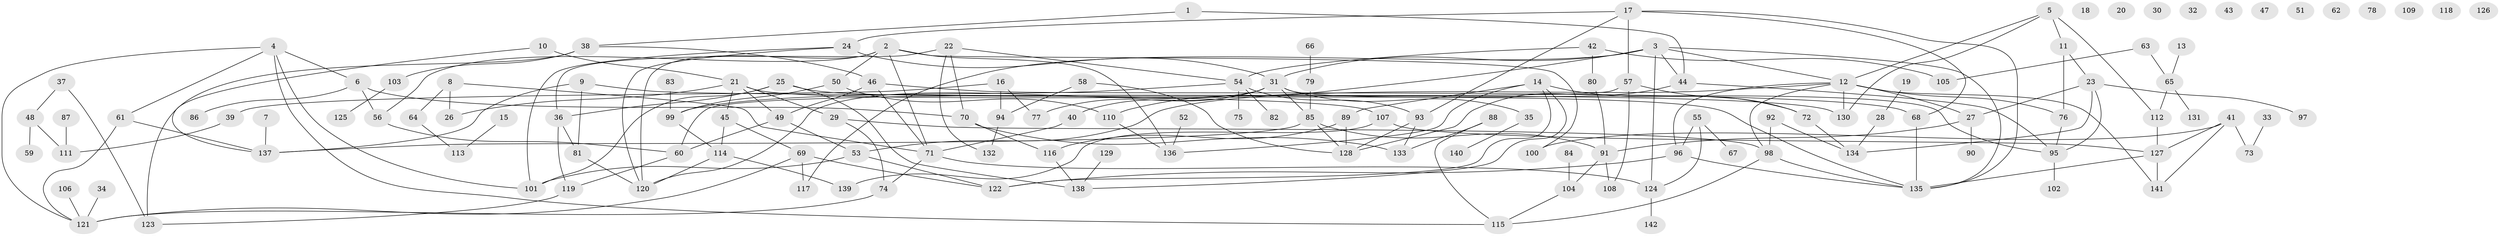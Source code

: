 // Generated by graph-tools (version 1.1) at 2025/33/03/09/25 02:33:47]
// undirected, 142 vertices, 201 edges
graph export_dot {
graph [start="1"]
  node [color=gray90,style=filled];
  1;
  2;
  3;
  4;
  5;
  6;
  7;
  8;
  9;
  10;
  11;
  12;
  13;
  14;
  15;
  16;
  17;
  18;
  19;
  20;
  21;
  22;
  23;
  24;
  25;
  26;
  27;
  28;
  29;
  30;
  31;
  32;
  33;
  34;
  35;
  36;
  37;
  38;
  39;
  40;
  41;
  42;
  43;
  44;
  45;
  46;
  47;
  48;
  49;
  50;
  51;
  52;
  53;
  54;
  55;
  56;
  57;
  58;
  59;
  60;
  61;
  62;
  63;
  64;
  65;
  66;
  67;
  68;
  69;
  70;
  71;
  72;
  73;
  74;
  75;
  76;
  77;
  78;
  79;
  80;
  81;
  82;
  83;
  84;
  85;
  86;
  87;
  88;
  89;
  90;
  91;
  92;
  93;
  94;
  95;
  96;
  97;
  98;
  99;
  100;
  101;
  102;
  103;
  104;
  105;
  106;
  107;
  108;
  109;
  110;
  111;
  112;
  113;
  114;
  115;
  116;
  117;
  118;
  119;
  120;
  121;
  122;
  123;
  124;
  125;
  126;
  127;
  128;
  129;
  130;
  131;
  132;
  133;
  134;
  135;
  136;
  137;
  138;
  139;
  140;
  141;
  142;
  1 -- 38;
  1 -- 44;
  2 -- 50;
  2 -- 56;
  2 -- 71;
  2 -- 100;
  2 -- 120;
  2 -- 136;
  3 -- 12;
  3 -- 31;
  3 -- 44;
  3 -- 110;
  3 -- 117;
  3 -- 124;
  3 -- 135;
  4 -- 6;
  4 -- 61;
  4 -- 101;
  4 -- 115;
  4 -- 121;
  5 -- 11;
  5 -- 12;
  5 -- 112;
  5 -- 130;
  6 -- 56;
  6 -- 70;
  6 -- 86;
  7 -- 137;
  8 -- 26;
  8 -- 64;
  8 -- 71;
  9 -- 81;
  9 -- 107;
  9 -- 137;
  10 -- 21;
  10 -- 137;
  11 -- 23;
  11 -- 76;
  12 -- 27;
  12 -- 53;
  12 -- 76;
  12 -- 96;
  12 -- 98;
  12 -- 130;
  12 -- 141;
  13 -- 65;
  14 -- 72;
  14 -- 89;
  14 -- 122;
  14 -- 136;
  14 -- 138;
  15 -- 113;
  16 -- 39;
  16 -- 77;
  16 -- 94;
  17 -- 24;
  17 -- 57;
  17 -- 68;
  17 -- 93;
  17 -- 135;
  19 -- 28;
  21 -- 26;
  21 -- 29;
  21 -- 45;
  21 -- 49;
  21 -- 135;
  22 -- 36;
  22 -- 54;
  22 -- 70;
  22 -- 132;
  23 -- 27;
  23 -- 95;
  23 -- 97;
  23 -- 134;
  24 -- 31;
  24 -- 101;
  24 -- 120;
  25 -- 36;
  25 -- 101;
  25 -- 130;
  25 -- 138;
  27 -- 90;
  27 -- 91;
  28 -- 134;
  29 -- 74;
  29 -- 98;
  31 -- 35;
  31 -- 40;
  31 -- 77;
  31 -- 85;
  31 -- 95;
  31 -- 120;
  33 -- 73;
  34 -- 121;
  35 -- 140;
  36 -- 81;
  36 -- 119;
  37 -- 48;
  37 -- 123;
  38 -- 46;
  38 -- 103;
  38 -- 123;
  39 -- 111;
  40 -- 71;
  41 -- 73;
  41 -- 100;
  41 -- 127;
  41 -- 141;
  42 -- 54;
  42 -- 80;
  42 -- 105;
  44 -- 95;
  44 -- 128;
  45 -- 69;
  45 -- 114;
  46 -- 49;
  46 -- 68;
  46 -- 71;
  48 -- 59;
  48 -- 111;
  49 -- 53;
  49 -- 60;
  50 -- 99;
  50 -- 110;
  52 -- 136;
  53 -- 101;
  53 -- 122;
  54 -- 75;
  54 -- 82;
  54 -- 93;
  54 -- 99;
  55 -- 67;
  55 -- 96;
  55 -- 124;
  56 -- 60;
  57 -- 60;
  57 -- 72;
  57 -- 108;
  58 -- 94;
  58 -- 128;
  60 -- 119;
  61 -- 121;
  61 -- 137;
  63 -- 65;
  63 -- 105;
  64 -- 113;
  65 -- 112;
  65 -- 131;
  66 -- 79;
  68 -- 135;
  69 -- 117;
  69 -- 121;
  69 -- 122;
  70 -- 116;
  70 -- 133;
  71 -- 74;
  71 -- 124;
  72 -- 134;
  74 -- 121;
  76 -- 95;
  79 -- 85;
  80 -- 91;
  81 -- 120;
  83 -- 99;
  84 -- 104;
  85 -- 91;
  85 -- 128;
  85 -- 137;
  87 -- 111;
  88 -- 115;
  88 -- 133;
  89 -- 116;
  89 -- 128;
  91 -- 104;
  91 -- 108;
  92 -- 98;
  92 -- 134;
  93 -- 128;
  93 -- 133;
  94 -- 132;
  95 -- 102;
  96 -- 122;
  96 -- 135;
  98 -- 115;
  98 -- 135;
  99 -- 114;
  103 -- 125;
  104 -- 115;
  106 -- 121;
  107 -- 127;
  107 -- 139;
  110 -- 136;
  112 -- 127;
  114 -- 120;
  114 -- 139;
  116 -- 138;
  119 -- 123;
  124 -- 142;
  127 -- 135;
  127 -- 141;
  129 -- 138;
}
